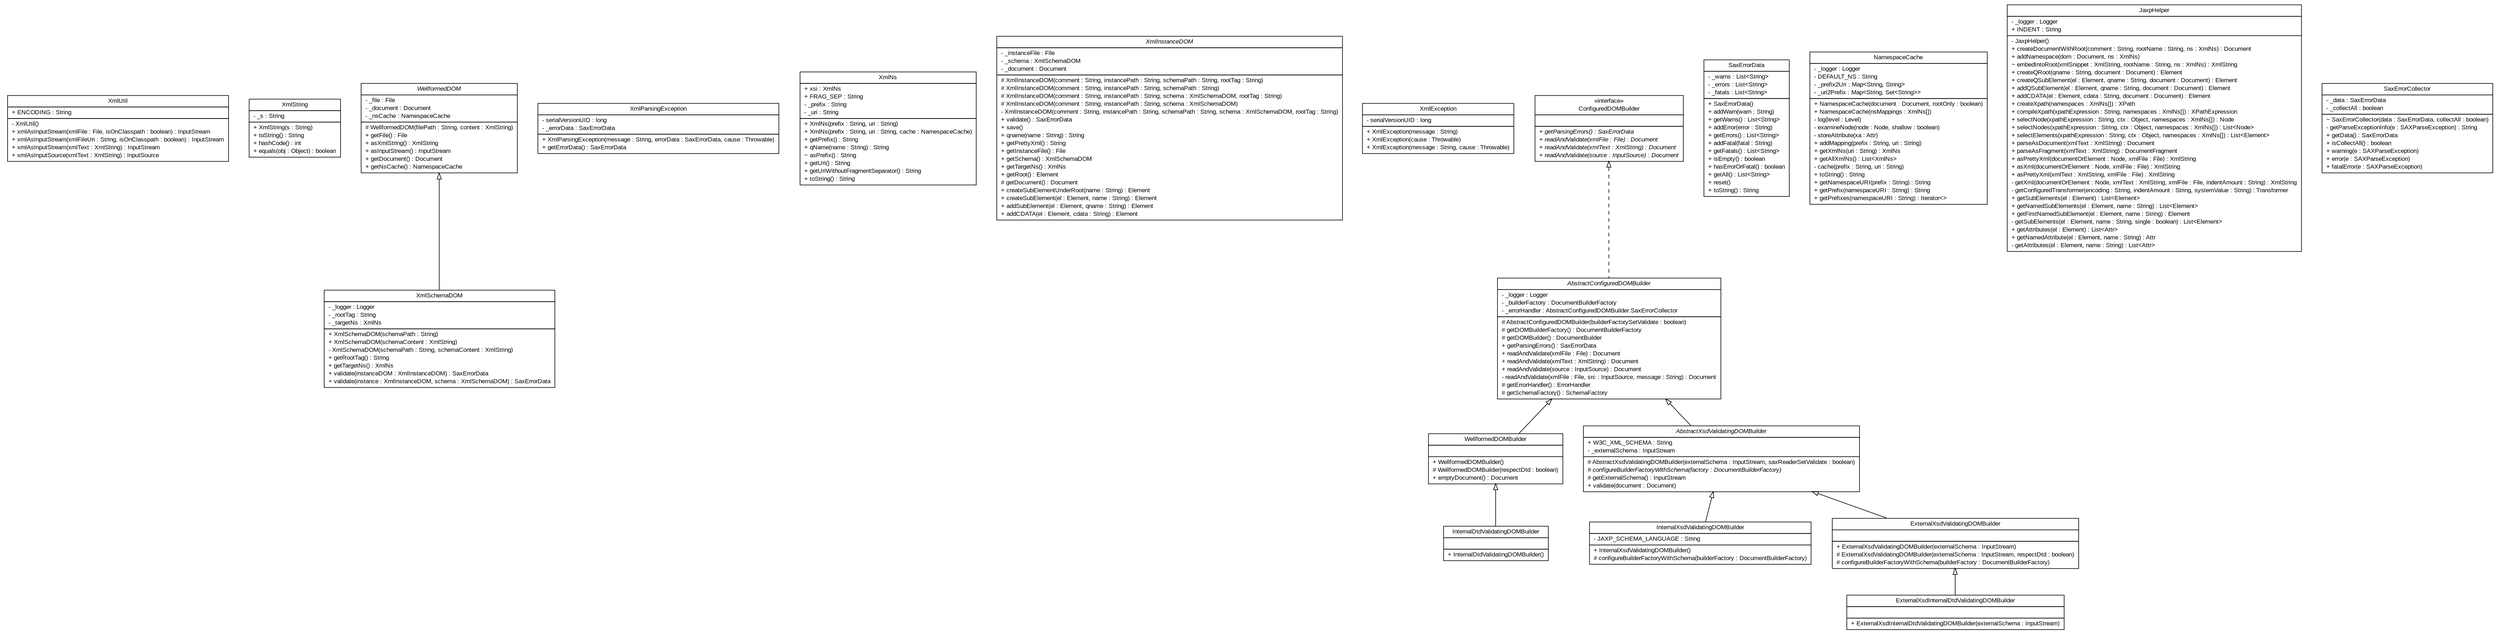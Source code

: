 #!/usr/local/bin/dot
#
# Class diagram 
# Generated by UMLGraph version R5_6_6-6-g3bdff0 (http://www.umlgraph.org/)
#

digraph G {
	edge [fontname="arial",fontsize=10,labelfontname="arial",labelfontsize=10];
	node [fontname="arial",fontsize=10,shape=plaintext];
	nodesep=0.25;
	ranksep=0.5;
	// org.tanjakostic.jcleancim.xml.XmlUtil
	c10924 [label=<<table title="org.tanjakostic.jcleancim.xml.XmlUtil" border="0" cellborder="1" cellspacing="0" cellpadding="2" port="p" href="./XmlUtil.html">
		<tr><td><table border="0" cellspacing="0" cellpadding="1">
<tr><td align="center" balign="center"> XmlUtil </td></tr>
		</table></td></tr>
		<tr><td><table border="0" cellspacing="0" cellpadding="1">
<tr><td align="left" balign="left"> + ENCODING : String </td></tr>
		</table></td></tr>
		<tr><td><table border="0" cellspacing="0" cellpadding="1">
<tr><td align="left" balign="left"> - XmlUtil() </td></tr>
<tr><td align="left" balign="left"> + xmlAsInputStream(xmlFile : File, isOnClasspath : boolean) : InputStream </td></tr>
<tr><td align="left" balign="left"> + xmlAsInputStream(xmlFileUri : String, isOnClasspath : boolean) : InputStream </td></tr>
<tr><td align="left" balign="left"> + xmlAsInputStream(xmlText : XmlString) : InputStream </td></tr>
<tr><td align="left" balign="left"> + xmlAsInputSource(xmlText : XmlString) : InputSource </td></tr>
		</table></td></tr>
		</table>>, URL="./XmlUtil.html", fontname="arial", fontcolor="black", fontsize=10.0];
	// org.tanjakostic.jcleancim.xml.XmlString
	c10925 [label=<<table title="org.tanjakostic.jcleancim.xml.XmlString" border="0" cellborder="1" cellspacing="0" cellpadding="2" port="p" href="./XmlString.html">
		<tr><td><table border="0" cellspacing="0" cellpadding="1">
<tr><td align="center" balign="center"> XmlString </td></tr>
		</table></td></tr>
		<tr><td><table border="0" cellspacing="0" cellpadding="1">
<tr><td align="left" balign="left"> - _s : String </td></tr>
		</table></td></tr>
		<tr><td><table border="0" cellspacing="0" cellpadding="1">
<tr><td align="left" balign="left"> + XmlString(s : String) </td></tr>
<tr><td align="left" balign="left"> + toString() : String </td></tr>
<tr><td align="left" balign="left"> + hashCode() : int </td></tr>
<tr><td align="left" balign="left"> + equals(obj : Object) : boolean </td></tr>
		</table></td></tr>
		</table>>, URL="./XmlString.html", fontname="arial", fontcolor="black", fontsize=10.0];
	// org.tanjakostic.jcleancim.xml.XmlSchemaDOM
	c10926 [label=<<table title="org.tanjakostic.jcleancim.xml.XmlSchemaDOM" border="0" cellborder="1" cellspacing="0" cellpadding="2" port="p" href="./XmlSchemaDOM.html">
		<tr><td><table border="0" cellspacing="0" cellpadding="1">
<tr><td align="center" balign="center"> XmlSchemaDOM </td></tr>
		</table></td></tr>
		<tr><td><table border="0" cellspacing="0" cellpadding="1">
<tr><td align="left" balign="left"> - _logger : Logger </td></tr>
<tr><td align="left" balign="left"> - _rootTag : String </td></tr>
<tr><td align="left" balign="left"> - _targetNs : XmlNs </td></tr>
		</table></td></tr>
		<tr><td><table border="0" cellspacing="0" cellpadding="1">
<tr><td align="left" balign="left"> + XmlSchemaDOM(schemaPath : String) </td></tr>
<tr><td align="left" balign="left"> + XmlSchemaDOM(schemaContent : XmlString) </td></tr>
<tr><td align="left" balign="left"> - XmlSchemaDOM(schemaPath : String, schemaContent : XmlString) </td></tr>
<tr><td align="left" balign="left"> + getRootTag() : String </td></tr>
<tr><td align="left" balign="left"> + getTargetNs() : XmlNs </td></tr>
<tr><td align="left" balign="left"> + validate(instanceDOM : XmlInstanceDOM) : SaxErrorData </td></tr>
<tr><td align="left" balign="left"> + validate(instance : XmlInstanceDOM, schema : XmlSchemaDOM) : SaxErrorData </td></tr>
		</table></td></tr>
		</table>>, URL="./XmlSchemaDOM.html", fontname="arial", fontcolor="black", fontsize=10.0];
	// org.tanjakostic.jcleancim.xml.XmlParsingException
	c10927 [label=<<table title="org.tanjakostic.jcleancim.xml.XmlParsingException" border="0" cellborder="1" cellspacing="0" cellpadding="2" port="p" href="./XmlParsingException.html">
		<tr><td><table border="0" cellspacing="0" cellpadding="1">
<tr><td align="center" balign="center"> XmlParsingException </td></tr>
		</table></td></tr>
		<tr><td><table border="0" cellspacing="0" cellpadding="1">
<tr><td align="left" balign="left"> - serialVersionUID : long </td></tr>
<tr><td align="left" balign="left"> - _errorData : SaxErrorData </td></tr>
		</table></td></tr>
		<tr><td><table border="0" cellspacing="0" cellpadding="1">
<tr><td align="left" balign="left"> + XmlParsingException(message : String, errorData : SaxErrorData, cause : Throwable) </td></tr>
<tr><td align="left" balign="left"> + getErrorData() : SaxErrorData </td></tr>
		</table></td></tr>
		</table>>, URL="./XmlParsingException.html", fontname="arial", fontcolor="black", fontsize=10.0];
	// org.tanjakostic.jcleancim.xml.XmlNs
	c10928 [label=<<table title="org.tanjakostic.jcleancim.xml.XmlNs" border="0" cellborder="1" cellspacing="0" cellpadding="2" port="p" href="./XmlNs.html">
		<tr><td><table border="0" cellspacing="0" cellpadding="1">
<tr><td align="center" balign="center"> XmlNs </td></tr>
		</table></td></tr>
		<tr><td><table border="0" cellspacing="0" cellpadding="1">
<tr><td align="left" balign="left"> + xsi : XmlNs </td></tr>
<tr><td align="left" balign="left"> + FRAG_SEP : String </td></tr>
<tr><td align="left" balign="left"> - _prefix : String </td></tr>
<tr><td align="left" balign="left"> - _uri : String </td></tr>
		</table></td></tr>
		<tr><td><table border="0" cellspacing="0" cellpadding="1">
<tr><td align="left" balign="left"> + XmlNs(prefix : String, uri : String) </td></tr>
<tr><td align="left" balign="left"> + XmlNs(prefix : String, uri : String, cache : NamespaceCache) </td></tr>
<tr><td align="left" balign="left"> + getPrefix() : String </td></tr>
<tr><td align="left" balign="left"> + qName(name : String) : String </td></tr>
<tr><td align="left" balign="left"> ~ asPrefix() : String </td></tr>
<tr><td align="left" balign="left"> + getUri() : String </td></tr>
<tr><td align="left" balign="left"> + getUriWithoutFragmentSeparator() : String </td></tr>
<tr><td align="left" balign="left"> + toString() : String </td></tr>
		</table></td></tr>
		</table>>, URL="./XmlNs.html", fontname="arial", fontcolor="black", fontsize=10.0];
	// org.tanjakostic.jcleancim.xml.XmlInstanceDOM
	c10929 [label=<<table title="org.tanjakostic.jcleancim.xml.XmlInstanceDOM" border="0" cellborder="1" cellspacing="0" cellpadding="2" port="p" href="./XmlInstanceDOM.html">
		<tr><td><table border="0" cellspacing="0" cellpadding="1">
<tr><td align="center" balign="center"><font face="Arial Italic"> XmlInstanceDOM </font></td></tr>
		</table></td></tr>
		<tr><td><table border="0" cellspacing="0" cellpadding="1">
<tr><td align="left" balign="left"> - _instanceFile : File </td></tr>
<tr><td align="left" balign="left"> - _schema : XmlSchemaDOM </td></tr>
<tr><td align="left" balign="left"> - _document : Document </td></tr>
		</table></td></tr>
		<tr><td><table border="0" cellspacing="0" cellpadding="1">
<tr><td align="left" balign="left"> # XmlInstanceDOM(comment : String, instancePath : String, schemaPath : String, rootTag : String) </td></tr>
<tr><td align="left" balign="left"> # XmlInstanceDOM(comment : String, instancePath : String, schemaPath : String) </td></tr>
<tr><td align="left" balign="left"> # XmlInstanceDOM(comment : String, instancePath : String, schema : XmlSchemaDOM, rootTag : String) </td></tr>
<tr><td align="left" balign="left"> # XmlInstanceDOM(comment : String, instancePath : String, schema : XmlSchemaDOM) </td></tr>
<tr><td align="left" balign="left"> - XmlInstanceDOM(comment : String, instancePath : String, schemaPath : String, schema : XmlSchemaDOM, rootTag : String) </td></tr>
<tr><td align="left" balign="left"> + validate() : SaxErrorData </td></tr>
<tr><td align="left" balign="left"> + save() </td></tr>
<tr><td align="left" balign="left"> + qname(name : String) : String </td></tr>
<tr><td align="left" balign="left"> + getPrettyXml() : String </td></tr>
<tr><td align="left" balign="left"> + getInstanceFile() : File </td></tr>
<tr><td align="left" balign="left"> + getSchema() : XmlSchemaDOM </td></tr>
<tr><td align="left" balign="left"> + getTargetNs() : XmlNs </td></tr>
<tr><td align="left" balign="left"> + getRoot() : Element </td></tr>
<tr><td align="left" balign="left"> # getDocument() : Document </td></tr>
<tr><td align="left" balign="left"> + createSubElementUnderRoot(name : String) : Element </td></tr>
<tr><td align="left" balign="left"> + createSubElement(el : Element, name : String) : Element </td></tr>
<tr><td align="left" balign="left"> + addSubElement(el : Element, qname : String) : Element </td></tr>
<tr><td align="left" balign="left"> + addCDATA(el : Element, cdata : String) : Element </td></tr>
		</table></td></tr>
		</table>>, URL="./XmlInstanceDOM.html", fontname="arial", fontcolor="black", fontsize=10.0];
	// org.tanjakostic.jcleancim.xml.XmlException
	c10930 [label=<<table title="org.tanjakostic.jcleancim.xml.XmlException" border="0" cellborder="1" cellspacing="0" cellpadding="2" port="p" href="./XmlException.html">
		<tr><td><table border="0" cellspacing="0" cellpadding="1">
<tr><td align="center" balign="center"> XmlException </td></tr>
		</table></td></tr>
		<tr><td><table border="0" cellspacing="0" cellpadding="1">
<tr><td align="left" balign="left"> - serialVersionUID : long </td></tr>
		</table></td></tr>
		<tr><td><table border="0" cellspacing="0" cellpadding="1">
<tr><td align="left" balign="left"> + XmlException(message : String) </td></tr>
<tr><td align="left" balign="left"> + XmlException(cause : Throwable) </td></tr>
<tr><td align="left" balign="left"> + XmlException(message : String, cause : Throwable) </td></tr>
		</table></td></tr>
		</table>>, URL="./XmlException.html", fontname="arial", fontcolor="black", fontsize=10.0];
	// org.tanjakostic.jcleancim.xml.WellformedDOMBuilder
	c10931 [label=<<table title="org.tanjakostic.jcleancim.xml.WellformedDOMBuilder" border="0" cellborder="1" cellspacing="0" cellpadding="2" port="p" href="./WellformedDOMBuilder.html">
		<tr><td><table border="0" cellspacing="0" cellpadding="1">
<tr><td align="center" balign="center"> WellformedDOMBuilder </td></tr>
		</table></td></tr>
		<tr><td><table border="0" cellspacing="0" cellpadding="1">
<tr><td align="left" balign="left">  </td></tr>
		</table></td></tr>
		<tr><td><table border="0" cellspacing="0" cellpadding="1">
<tr><td align="left" balign="left"> + WellformedDOMBuilder() </td></tr>
<tr><td align="left" balign="left"> # WellformedDOMBuilder(respectDtd : boolean) </td></tr>
<tr><td align="left" balign="left"> + emptyDocument() : Document </td></tr>
		</table></td></tr>
		</table>>, URL="./WellformedDOMBuilder.html", fontname="arial", fontcolor="black", fontsize=10.0];
	// org.tanjakostic.jcleancim.xml.WellformedDOM
	c10932 [label=<<table title="org.tanjakostic.jcleancim.xml.WellformedDOM" border="0" cellborder="1" cellspacing="0" cellpadding="2" port="p" href="./WellformedDOM.html">
		<tr><td><table border="0" cellspacing="0" cellpadding="1">
<tr><td align="center" balign="center"><font face="Arial Italic"> WellformedDOM </font></td></tr>
		</table></td></tr>
		<tr><td><table border="0" cellspacing="0" cellpadding="1">
<tr><td align="left" balign="left"> - _file : File </td></tr>
<tr><td align="left" balign="left"> - _document : Document </td></tr>
<tr><td align="left" balign="left"> - _nsCache : NamespaceCache </td></tr>
		</table></td></tr>
		<tr><td><table border="0" cellspacing="0" cellpadding="1">
<tr><td align="left" balign="left"> # WellformedDOM(filePath : String, content : XmlString) </td></tr>
<tr><td align="left" balign="left"> + getFile() : File </td></tr>
<tr><td align="left" balign="left"> + asXmlString() : XmlString </td></tr>
<tr><td align="left" balign="left"> + asInputStream() : InputStream </td></tr>
<tr><td align="left" balign="left"> + getDocument() : Document </td></tr>
<tr><td align="left" balign="left"> + getNsCache() : NamespaceCache </td></tr>
		</table></td></tr>
		</table>>, URL="./WellformedDOM.html", fontname="arial", fontcolor="black", fontsize=10.0];
	// org.tanjakostic.jcleancim.xml.SaxErrorData
	c10933 [label=<<table title="org.tanjakostic.jcleancim.xml.SaxErrorData" border="0" cellborder="1" cellspacing="0" cellpadding="2" port="p" href="./SaxErrorData.html">
		<tr><td><table border="0" cellspacing="0" cellpadding="1">
<tr><td align="center" balign="center"> SaxErrorData </td></tr>
		</table></td></tr>
		<tr><td><table border="0" cellspacing="0" cellpadding="1">
<tr><td align="left" balign="left"> - _warns : List&lt;String&gt; </td></tr>
<tr><td align="left" balign="left"> - _errors : List&lt;String&gt; </td></tr>
<tr><td align="left" balign="left"> - _fatals : List&lt;String&gt; </td></tr>
		</table></td></tr>
		<tr><td><table border="0" cellspacing="0" cellpadding="1">
<tr><td align="left" balign="left"> + SaxErrorData() </td></tr>
<tr><td align="left" balign="left"> + addWarn(warn : String) </td></tr>
<tr><td align="left" balign="left"> + getWarns() : List&lt;String&gt; </td></tr>
<tr><td align="left" balign="left"> + addError(error : String) </td></tr>
<tr><td align="left" balign="left"> + getErrors() : List&lt;String&gt; </td></tr>
<tr><td align="left" balign="left"> + addFatal(fatal : String) </td></tr>
<tr><td align="left" balign="left"> + getFatals() : List&lt;String&gt; </td></tr>
<tr><td align="left" balign="left"> + isEmpty() : boolean </td></tr>
<tr><td align="left" balign="left"> + hasErrorOrFatal() : boolean </td></tr>
<tr><td align="left" balign="left"> + getAll() : List&lt;String&gt; </td></tr>
<tr><td align="left" balign="left"> + reset() </td></tr>
<tr><td align="left" balign="left"> + toString() : String </td></tr>
		</table></td></tr>
		</table>>, URL="./SaxErrorData.html", fontname="arial", fontcolor="black", fontsize=10.0];
	// org.tanjakostic.jcleancim.xml.NamespaceCache
	c10934 [label=<<table title="org.tanjakostic.jcleancim.xml.NamespaceCache" border="0" cellborder="1" cellspacing="0" cellpadding="2" port="p" href="./NamespaceCache.html">
		<tr><td><table border="0" cellspacing="0" cellpadding="1">
<tr><td align="center" balign="center"> NamespaceCache </td></tr>
		</table></td></tr>
		<tr><td><table border="0" cellspacing="0" cellpadding="1">
<tr><td align="left" balign="left"> - _logger : Logger </td></tr>
<tr><td align="left" balign="left"> - DEFAULT_NS : String </td></tr>
<tr><td align="left" balign="left"> - _prefix2Uri : Map&lt;String, String&gt; </td></tr>
<tr><td align="left" balign="left"> - _uri2Prefix : Map&lt;String, Set&lt;String&gt;&gt; </td></tr>
		</table></td></tr>
		<tr><td><table border="0" cellspacing="0" cellpadding="1">
<tr><td align="left" balign="left"> + NamespaceCache(document : Document, rootOnly : boolean) </td></tr>
<tr><td align="left" balign="left"> + NamespaceCache(nsMappings : XmlNs[]) </td></tr>
<tr><td align="left" balign="left"> - log(level : Level) </td></tr>
<tr><td align="left" balign="left"> - examineNode(node : Node, shallow : boolean) </td></tr>
<tr><td align="left" balign="left"> - storeAttribute(xa : Attr) </td></tr>
<tr><td align="left" balign="left"> + addMapping(prefix : String, uri : String) </td></tr>
<tr><td align="left" balign="left"> + getXmlNs(uri : String) : XmlNs </td></tr>
<tr><td align="left" balign="left"> + getAllXmlNs() : List&lt;XmlNs&gt; </td></tr>
<tr><td align="left" balign="left"> - cache(prefix : String, uri : String) </td></tr>
<tr><td align="left" balign="left"> + toString() : String </td></tr>
<tr><td align="left" balign="left"> + getNamespaceURI(prefix : String) : String </td></tr>
<tr><td align="left" balign="left"> + getPrefix(namespaceURI : String) : String </td></tr>
<tr><td align="left" balign="left"> + getPrefixes(namespaceURI : String) : Iterator&lt;&gt; </td></tr>
		</table></td></tr>
		</table>>, URL="./NamespaceCache.html", fontname="arial", fontcolor="black", fontsize=10.0];
	// org.tanjakostic.jcleancim.xml.JaxpHelper
	c10935 [label=<<table title="org.tanjakostic.jcleancim.xml.JaxpHelper" border="0" cellborder="1" cellspacing="0" cellpadding="2" port="p" href="./JaxpHelper.html">
		<tr><td><table border="0" cellspacing="0" cellpadding="1">
<tr><td align="center" balign="center"> JaxpHelper </td></tr>
		</table></td></tr>
		<tr><td><table border="0" cellspacing="0" cellpadding="1">
<tr><td align="left" balign="left"> - _logger : Logger </td></tr>
<tr><td align="left" balign="left"> + INDENT : String </td></tr>
		</table></td></tr>
		<tr><td><table border="0" cellspacing="0" cellpadding="1">
<tr><td align="left" balign="left"> - JaxpHelper() </td></tr>
<tr><td align="left" balign="left"> + createDocumentWithRoot(comment : String, rootName : String, ns : XmlNs) : Document </td></tr>
<tr><td align="left" balign="left"> + addNamespace(dom : Document, ns : XmlNs) </td></tr>
<tr><td align="left" balign="left"> ~ embedIntoRoot(xmlSnippet : XmlString, rootName : String, ns : XmlNs) : XmlString </td></tr>
<tr><td align="left" balign="left"> + createQRoot(qname : String, document : Document) : Element </td></tr>
<tr><td align="left" balign="left"> + createQSubElement(el : Element, qname : String, document : Document) : Element </td></tr>
<tr><td align="left" balign="left"> + addQSubElement(el : Element, qname : String, document : Document) : Element </td></tr>
<tr><td align="left" balign="left"> + addCDATA(el : Element, cdata : String, document : Document) : Element </td></tr>
<tr><td align="left" balign="left"> + createXpath(namespaces : XmlNs[]) : XPath </td></tr>
<tr><td align="left" balign="left"> + compileXpath(xpathExpression : String, namespaces : XmlNs[]) : XPathExpression </td></tr>
<tr><td align="left" balign="left"> + selectNode(xpathExpression : String, ctx : Object, namespaces : XmlNs[]) : Node </td></tr>
<tr><td align="left" balign="left"> + selectNodes(xpathExpression : String, ctx : Object, namespaces : XmlNs[]) : List&lt;Node&gt; </td></tr>
<tr><td align="left" balign="left"> + selectElements(xpathExpression : String, ctx : Object, namespaces : XmlNs[]) : List&lt;Element&gt; </td></tr>
<tr><td align="left" balign="left"> + parseAsDocument(xmlText : XmlString) : Document </td></tr>
<tr><td align="left" balign="left"> + parseAsFragment(xmlText : XmlString) : DocumentFragment </td></tr>
<tr><td align="left" balign="left"> + asPrettyXml(documentOrElement : Node, xmlFile : File) : XmlString </td></tr>
<tr><td align="left" balign="left"> + asXml(documentOrElement : Node, xmlFile : File) : XmlString </td></tr>
<tr><td align="left" balign="left"> + asPrettyXml(xmlText : XmlString, xmlFile : File) : XmlString </td></tr>
<tr><td align="left" balign="left"> - getXml(documentOrElement : Node, xmlText : XmlString, xmlFile : File, indentAmount : String) : XmlString </td></tr>
<tr><td align="left" balign="left"> - getConfiguredTransformer(encoding : String, indentAmount : String, systemValue : String) : Transformer </td></tr>
<tr><td align="left" balign="left"> + getSubElements(el : Element) : List&lt;Element&gt; </td></tr>
<tr><td align="left" balign="left"> + getNamedSubElements(el : Element, name : String) : List&lt;Element&gt; </td></tr>
<tr><td align="left" balign="left"> + getFirstNamedSubElement(el : Element, name : String) : Element </td></tr>
<tr><td align="left" balign="left"> - getSubElements(el : Element, name : String, single : boolean) : List&lt;Element&gt; </td></tr>
<tr><td align="left" balign="left"> + getAttributes(el : Element) : List&lt;Attr&gt; </td></tr>
<tr><td align="left" balign="left"> + getNamedAttribute(el : Element, name : String) : Attr </td></tr>
<tr><td align="left" balign="left"> - getAttributes(el : Element, name : String) : List&lt;Attr&gt; </td></tr>
		</table></td></tr>
		</table>>, URL="./JaxpHelper.html", fontname="arial", fontcolor="black", fontsize=10.0];
	// org.tanjakostic.jcleancim.xml.InternalXsdValidatingDOMBuilder
	c10936 [label=<<table title="org.tanjakostic.jcleancim.xml.InternalXsdValidatingDOMBuilder" border="0" cellborder="1" cellspacing="0" cellpadding="2" port="p" href="./InternalXsdValidatingDOMBuilder.html">
		<tr><td><table border="0" cellspacing="0" cellpadding="1">
<tr><td align="center" balign="center"> InternalXsdValidatingDOMBuilder </td></tr>
		</table></td></tr>
		<tr><td><table border="0" cellspacing="0" cellpadding="1">
<tr><td align="left" balign="left"> - JAXP_SCHEMA_LANGUAGE : String </td></tr>
		</table></td></tr>
		<tr><td><table border="0" cellspacing="0" cellpadding="1">
<tr><td align="left" balign="left"> + InternalXsdValidatingDOMBuilder() </td></tr>
<tr><td align="left" balign="left"> # configureBuilderFactoryWithSchema(builderFactory : DocumentBuilderFactory) </td></tr>
		</table></td></tr>
		</table>>, URL="./InternalXsdValidatingDOMBuilder.html", fontname="arial", fontcolor="black", fontsize=10.0];
	// org.tanjakostic.jcleancim.xml.InternalDtdValidatingDOMBuilder
	c10937 [label=<<table title="org.tanjakostic.jcleancim.xml.InternalDtdValidatingDOMBuilder" border="0" cellborder="1" cellspacing="0" cellpadding="2" port="p" href="./InternalDtdValidatingDOMBuilder.html">
		<tr><td><table border="0" cellspacing="0" cellpadding="1">
<tr><td align="center" balign="center"> InternalDtdValidatingDOMBuilder </td></tr>
		</table></td></tr>
		<tr><td><table border="0" cellspacing="0" cellpadding="1">
<tr><td align="left" balign="left">  </td></tr>
		</table></td></tr>
		<tr><td><table border="0" cellspacing="0" cellpadding="1">
<tr><td align="left" balign="left"> + InternalDtdValidatingDOMBuilder() </td></tr>
		</table></td></tr>
		</table>>, URL="./InternalDtdValidatingDOMBuilder.html", fontname="arial", fontcolor="black", fontsize=10.0];
	// org.tanjakostic.jcleancim.xml.ExternalXsdValidatingDOMBuilder
	c10938 [label=<<table title="org.tanjakostic.jcleancim.xml.ExternalXsdValidatingDOMBuilder" border="0" cellborder="1" cellspacing="0" cellpadding="2" port="p" href="./ExternalXsdValidatingDOMBuilder.html">
		<tr><td><table border="0" cellspacing="0" cellpadding="1">
<tr><td align="center" balign="center"> ExternalXsdValidatingDOMBuilder </td></tr>
		</table></td></tr>
		<tr><td><table border="0" cellspacing="0" cellpadding="1">
<tr><td align="left" balign="left">  </td></tr>
		</table></td></tr>
		<tr><td><table border="0" cellspacing="0" cellpadding="1">
<tr><td align="left" balign="left"> + ExternalXsdValidatingDOMBuilder(externalSchema : InputStream) </td></tr>
<tr><td align="left" balign="left"> # ExternalXsdValidatingDOMBuilder(externalSchema : InputStream, respectDtd : boolean) </td></tr>
<tr><td align="left" balign="left"> # configureBuilderFactoryWithSchema(builderFactory : DocumentBuilderFactory) </td></tr>
		</table></td></tr>
		</table>>, URL="./ExternalXsdValidatingDOMBuilder.html", fontname="arial", fontcolor="black", fontsize=10.0];
	// org.tanjakostic.jcleancim.xml.ExternalXsdInternalDtdValidatingDOMBuilder
	c10939 [label=<<table title="org.tanjakostic.jcleancim.xml.ExternalXsdInternalDtdValidatingDOMBuilder" border="0" cellborder="1" cellspacing="0" cellpadding="2" port="p" href="./ExternalXsdInternalDtdValidatingDOMBuilder.html">
		<tr><td><table border="0" cellspacing="0" cellpadding="1">
<tr><td align="center" balign="center"> ExternalXsdInternalDtdValidatingDOMBuilder </td></tr>
		</table></td></tr>
		<tr><td><table border="0" cellspacing="0" cellpadding="1">
<tr><td align="left" balign="left">  </td></tr>
		</table></td></tr>
		<tr><td><table border="0" cellspacing="0" cellpadding="1">
<tr><td align="left" balign="left"> + ExternalXsdInternalDtdValidatingDOMBuilder(externalSchema : InputStream) </td></tr>
		</table></td></tr>
		</table>>, URL="./ExternalXsdInternalDtdValidatingDOMBuilder.html", fontname="arial", fontcolor="black", fontsize=10.0];
	// org.tanjakostic.jcleancim.xml.ConfiguredDOMBuilder
	c10940 [label=<<table title="org.tanjakostic.jcleancim.xml.ConfiguredDOMBuilder" border="0" cellborder="1" cellspacing="0" cellpadding="2" port="p" href="./ConfiguredDOMBuilder.html">
		<tr><td><table border="0" cellspacing="0" cellpadding="1">
<tr><td align="center" balign="center"> &#171;interface&#187; </td></tr>
<tr><td align="center" balign="center"> ConfiguredDOMBuilder </td></tr>
		</table></td></tr>
		<tr><td><table border="0" cellspacing="0" cellpadding="1">
<tr><td align="left" balign="left">  </td></tr>
		</table></td></tr>
		<tr><td><table border="0" cellspacing="0" cellpadding="1">
<tr><td align="left" balign="left"><font face="Arial Italic" point-size="10.0"> + getParsingErrors() : SaxErrorData </font></td></tr>
<tr><td align="left" balign="left"><font face="Arial Italic" point-size="10.0"> + readAndValidate(xmlFile : File) : Document </font></td></tr>
<tr><td align="left" balign="left"><font face="Arial Italic" point-size="10.0"> + readAndValidate(xmlText : XmlString) : Document </font></td></tr>
<tr><td align="left" balign="left"><font face="Arial Italic" point-size="10.0"> + readAndValidate(source : InputSource) : Document </font></td></tr>
		</table></td></tr>
		</table>>, URL="./ConfiguredDOMBuilder.html", fontname="arial", fontcolor="black", fontsize=10.0];
	// org.tanjakostic.jcleancim.xml.AbstractXsdValidatingDOMBuilder
	c10941 [label=<<table title="org.tanjakostic.jcleancim.xml.AbstractXsdValidatingDOMBuilder" border="0" cellborder="1" cellspacing="0" cellpadding="2" port="p" href="./AbstractXsdValidatingDOMBuilder.html">
		<tr><td><table border="0" cellspacing="0" cellpadding="1">
<tr><td align="center" balign="center"><font face="Arial Italic"> AbstractXsdValidatingDOMBuilder </font></td></tr>
		</table></td></tr>
		<tr><td><table border="0" cellspacing="0" cellpadding="1">
<tr><td align="left" balign="left"> + W3C_XML_SCHEMA : String </td></tr>
<tr><td align="left" balign="left"> - _externalSchema : InputStream </td></tr>
		</table></td></tr>
		<tr><td><table border="0" cellspacing="0" cellpadding="1">
<tr><td align="left" balign="left"> # AbstractXsdValidatingDOMBuilder(externalSchema : InputStream, saxReaderSetValidate : boolean) </td></tr>
<tr><td align="left" balign="left"><font face="Arial Italic" point-size="10.0"> # configureBuilderFactoryWithSchema(factory : DocumentBuilderFactory) </font></td></tr>
<tr><td align="left" balign="left"> # getExternalSchema() : InputStream </td></tr>
<tr><td align="left" balign="left"> + validate(document : Document) </td></tr>
		</table></td></tr>
		</table>>, URL="./AbstractXsdValidatingDOMBuilder.html", fontname="arial", fontcolor="black", fontsize=10.0];
	// org.tanjakostic.jcleancim.xml.AbstractConfiguredDOMBuilder
	c10942 [label=<<table title="org.tanjakostic.jcleancim.xml.AbstractConfiguredDOMBuilder" border="0" cellborder="1" cellspacing="0" cellpadding="2" port="p" href="./AbstractConfiguredDOMBuilder.html">
		<tr><td><table border="0" cellspacing="0" cellpadding="1">
<tr><td align="center" balign="center"><font face="Arial Italic"> AbstractConfiguredDOMBuilder </font></td></tr>
		</table></td></tr>
		<tr><td><table border="0" cellspacing="0" cellpadding="1">
<tr><td align="left" balign="left"> - _logger : Logger </td></tr>
<tr><td align="left" balign="left"> - _builderFactory : DocumentBuilderFactory </td></tr>
<tr><td align="left" balign="left"> - _errorHandler : AbstractConfiguredDOMBuilder.SaxErrorCollector </td></tr>
		</table></td></tr>
		<tr><td><table border="0" cellspacing="0" cellpadding="1">
<tr><td align="left" balign="left"> # AbstractConfiguredDOMBuilder(builderFactorySetValidate : boolean) </td></tr>
<tr><td align="left" balign="left"> # getDOMBuilderFactory() : DocumentBuilderFactory </td></tr>
<tr><td align="left" balign="left"> # getDOMBuilder() : DocumentBuilder </td></tr>
<tr><td align="left" balign="left"> + getParsingErrors() : SaxErrorData </td></tr>
<tr><td align="left" balign="left"> + readAndValidate(xmlFile : File) : Document </td></tr>
<tr><td align="left" balign="left"> + readAndValidate(xmlText : XmlString) : Document </td></tr>
<tr><td align="left" balign="left"> + readAndValidate(source : InputSource) : Document </td></tr>
<tr><td align="left" balign="left"> - readAndValidate(xmlFile : File, src : InputSource, message : String) : Document </td></tr>
<tr><td align="left" balign="left"> # getErrorHandler() : ErrorHandler </td></tr>
<tr><td align="left" balign="left"> # getSchemaFactory() : SchemaFactory </td></tr>
		</table></td></tr>
		</table>>, URL="./AbstractConfiguredDOMBuilder.html", fontname="arial", fontcolor="black", fontsize=10.0];
	// org.tanjakostic.jcleancim.xml.AbstractConfiguredDOMBuilder.SaxErrorCollector
	c10943 [label=<<table title="org.tanjakostic.jcleancim.xml.AbstractConfiguredDOMBuilder.SaxErrorCollector" border="0" cellborder="1" cellspacing="0" cellpadding="2" port="p" href="./AbstractConfiguredDOMBuilder.SaxErrorCollector.html">
		<tr><td><table border="0" cellspacing="0" cellpadding="1">
<tr><td align="center" balign="center"> SaxErrorCollector </td></tr>
		</table></td></tr>
		<tr><td><table border="0" cellspacing="0" cellpadding="1">
<tr><td align="left" balign="left"> - _data : SaxErrorData </td></tr>
<tr><td align="left" balign="left"> - _collectAll : boolean </td></tr>
		</table></td></tr>
		<tr><td><table border="0" cellspacing="0" cellpadding="1">
<tr><td align="left" balign="left"> ~ SaxErrorCollector(data : SaxErrorData, collectAll : boolean) </td></tr>
<tr><td align="left" balign="left"> - getParseExceptionInfo(e : SAXParseException) : String </td></tr>
<tr><td align="left" balign="left"> + getData() : SaxErrorData </td></tr>
<tr><td align="left" balign="left"> + isCollectAll() : boolean </td></tr>
<tr><td align="left" balign="left"> + warning(e : SAXParseException) </td></tr>
<tr><td align="left" balign="left"> + error(e : SAXParseException) </td></tr>
<tr><td align="left" balign="left"> + fatalError(e : SAXParseException) </td></tr>
		</table></td></tr>
		</table>>, URL="./AbstractConfiguredDOMBuilder.SaxErrorCollector.html", fontname="arial", fontcolor="black", fontsize=10.0];
	//org.tanjakostic.jcleancim.xml.XmlSchemaDOM extends org.tanjakostic.jcleancim.xml.WellformedDOM
	c10932:p -> c10926:p [dir=back,arrowtail=empty];
	//org.tanjakostic.jcleancim.xml.WellformedDOMBuilder extends org.tanjakostic.jcleancim.xml.AbstractConfiguredDOMBuilder
	c10942:p -> c10931:p [dir=back,arrowtail=empty];
	//org.tanjakostic.jcleancim.xml.InternalXsdValidatingDOMBuilder extends org.tanjakostic.jcleancim.xml.AbstractXsdValidatingDOMBuilder
	c10941:p -> c10936:p [dir=back,arrowtail=empty];
	//org.tanjakostic.jcleancim.xml.InternalDtdValidatingDOMBuilder extends org.tanjakostic.jcleancim.xml.WellformedDOMBuilder
	c10931:p -> c10937:p [dir=back,arrowtail=empty];
	//org.tanjakostic.jcleancim.xml.ExternalXsdValidatingDOMBuilder extends org.tanjakostic.jcleancim.xml.AbstractXsdValidatingDOMBuilder
	c10941:p -> c10938:p [dir=back,arrowtail=empty];
	//org.tanjakostic.jcleancim.xml.ExternalXsdInternalDtdValidatingDOMBuilder extends org.tanjakostic.jcleancim.xml.ExternalXsdValidatingDOMBuilder
	c10938:p -> c10939:p [dir=back,arrowtail=empty];
	//org.tanjakostic.jcleancim.xml.AbstractXsdValidatingDOMBuilder extends org.tanjakostic.jcleancim.xml.AbstractConfiguredDOMBuilder
	c10942:p -> c10941:p [dir=back,arrowtail=empty];
	//org.tanjakostic.jcleancim.xml.AbstractConfiguredDOMBuilder implements org.tanjakostic.jcleancim.xml.ConfiguredDOMBuilder
	c10940:p -> c10942:p [dir=back,arrowtail=empty,style=dashed];
}


